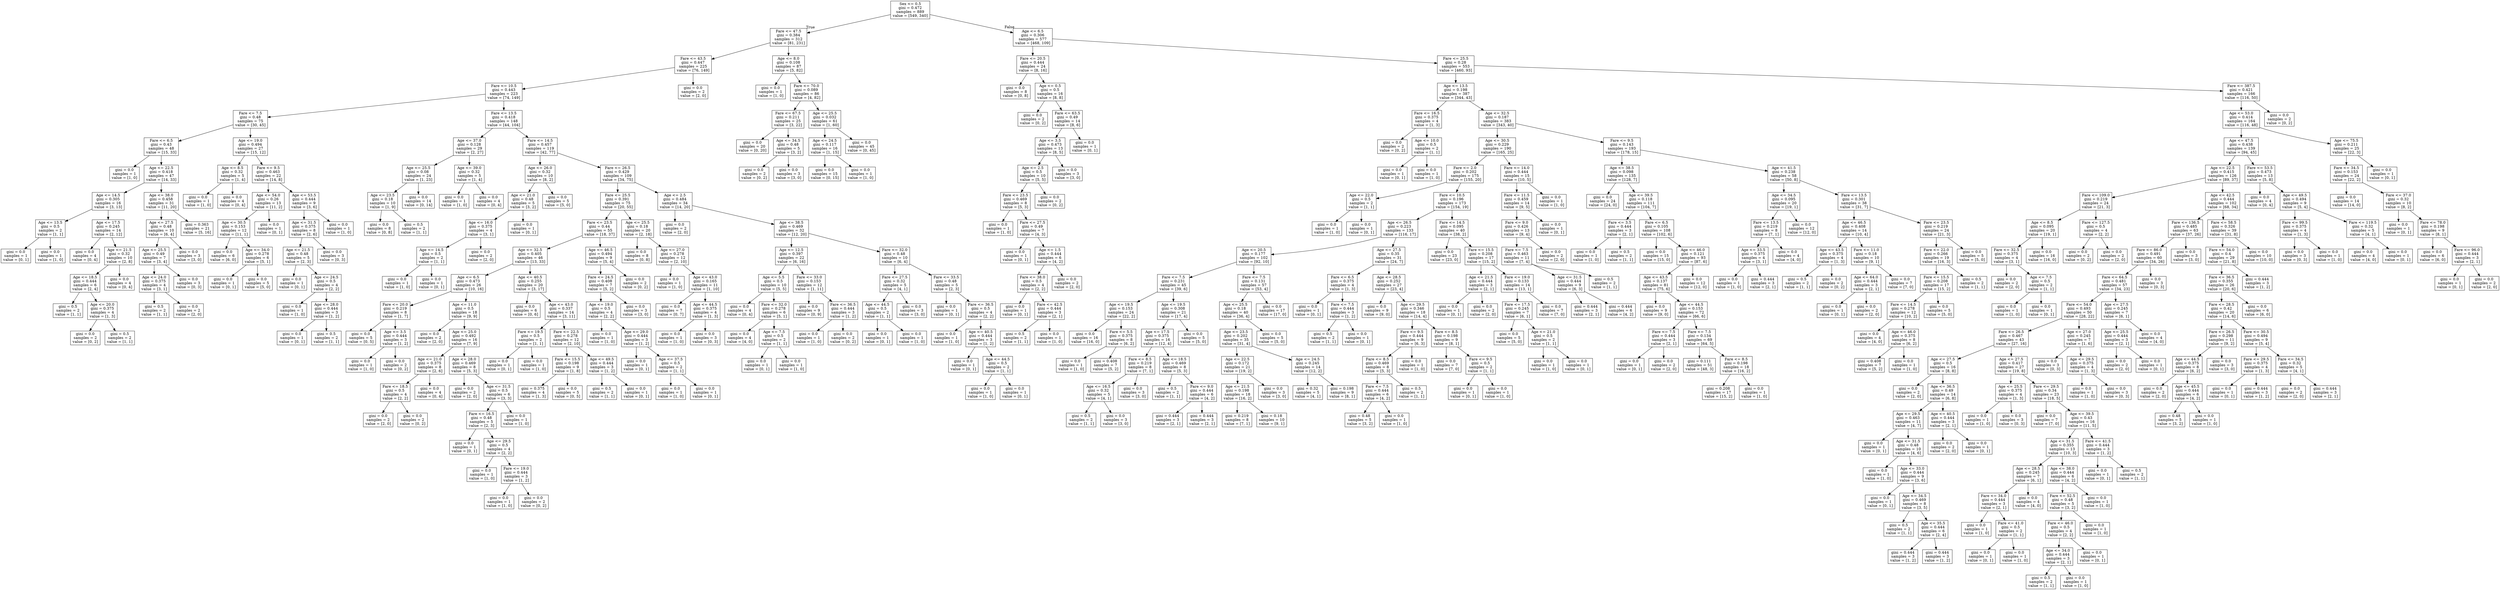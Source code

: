 digraph Tree {
node [shape=box] ;
0 [label="Sex <= 0.5\ngini = 0.472\nsamples = 889\nvalue = [549, 340]"] ;
1 [label="Fare <= 47.5\ngini = 0.384\nsamples = 312\nvalue = [81, 231]"] ;
0 -> 1 [labeldistance=2.5, labelangle=45, headlabel="True"] ;
2 [label="Fare <= 43.5\ngini = 0.447\nsamples = 225\nvalue = [76, 149]"] ;
1 -> 2 ;
3 [label="Fare <= 10.5\ngini = 0.443\nsamples = 223\nvalue = [74, 149]"] ;
2 -> 3 ;
4 [label="Fare <= 7.5\ngini = 0.48\nsamples = 75\nvalue = [30, 45]"] ;
3 -> 4 ;
5 [label="Fare <= 6.5\ngini = 0.43\nsamples = 48\nvalue = [15, 33]"] ;
4 -> 5 ;
6 [label="gini = 0.0\nsamples = 1\nvalue = [1, 0]"] ;
5 -> 6 ;
7 [label="Age <= 22.5\ngini = 0.418\nsamples = 47\nvalue = [14, 33]"] ;
5 -> 7 ;
8 [label="Age <= 14.5\ngini = 0.305\nsamples = 16\nvalue = [3, 13]"] ;
7 -> 8 ;
9 [label="Age <= 13.5\ngini = 0.5\nsamples = 2\nvalue = [1, 1]"] ;
8 -> 9 ;
10 [label="gini = 0.0\nsamples = 1\nvalue = [0, 1]"] ;
9 -> 10 ;
11 [label="gini = 0.0\nsamples = 1\nvalue = [1, 0]"] ;
9 -> 11 ;
12 [label="Age <= 17.5\ngini = 0.245\nsamples = 14\nvalue = [2, 12]"] ;
8 -> 12 ;
13 [label="gini = 0.0\nsamples = 4\nvalue = [0, 4]"] ;
12 -> 13 ;
14 [label="Age <= 21.5\ngini = 0.32\nsamples = 10\nvalue = [2, 8]"] ;
12 -> 14 ;
15 [label="Age <= 18.5\ngini = 0.444\nsamples = 6\nvalue = [2, 4]"] ;
14 -> 15 ;
16 [label="gini = 0.5\nsamples = 2\nvalue = [1, 1]"] ;
15 -> 16 ;
17 [label="Age <= 20.0\ngini = 0.375\nsamples = 4\nvalue = [1, 3]"] ;
15 -> 17 ;
18 [label="gini = 0.0\nsamples = 2\nvalue = [0, 2]"] ;
17 -> 18 ;
19 [label="gini = 0.5\nsamples = 2\nvalue = [1, 1]"] ;
17 -> 19 ;
20 [label="gini = 0.0\nsamples = 4\nvalue = [0, 4]"] ;
14 -> 20 ;
21 [label="Age <= 38.0\ngini = 0.458\nsamples = 31\nvalue = [11, 20]"] ;
7 -> 21 ;
22 [label="Age <= 27.5\ngini = 0.48\nsamples = 10\nvalue = [6, 4]"] ;
21 -> 22 ;
23 [label="Age <= 25.5\ngini = 0.49\nsamples = 7\nvalue = [3, 4]"] ;
22 -> 23 ;
24 [label="Age <= 24.0\ngini = 0.375\nsamples = 4\nvalue = [3, 1]"] ;
23 -> 24 ;
25 [label="gini = 0.5\nsamples = 2\nvalue = [1, 1]"] ;
24 -> 25 ;
26 [label="gini = 0.0\nsamples = 2\nvalue = [2, 0]"] ;
24 -> 26 ;
27 [label="gini = 0.0\nsamples = 3\nvalue = [0, 3]"] ;
23 -> 27 ;
28 [label="gini = 0.0\nsamples = 3\nvalue = [3, 0]"] ;
22 -> 28 ;
29 [label="gini = 0.363\nsamples = 21\nvalue = [5, 16]"] ;
21 -> 29 ;
30 [label="Age <= 19.0\ngini = 0.494\nsamples = 27\nvalue = [15, 12]"] ;
4 -> 30 ;
31 [label="Age <= 8.5\ngini = 0.32\nsamples = 5\nvalue = [1, 4]"] ;
30 -> 31 ;
32 [label="gini = 0.0\nsamples = 1\nvalue = [1, 0]"] ;
31 -> 32 ;
33 [label="gini = 0.0\nsamples = 4\nvalue = [0, 4]"] ;
31 -> 33 ;
34 [label="Fare <= 9.5\ngini = 0.463\nsamples = 22\nvalue = [14, 8]"] ;
30 -> 34 ;
35 [label="Age <= 54.0\ngini = 0.26\nsamples = 13\nvalue = [11, 2]"] ;
34 -> 35 ;
36 [label="Age <= 30.5\ngini = 0.153\nsamples = 12\nvalue = [11, 1]"] ;
35 -> 36 ;
37 [label="gini = 0.0\nsamples = 6\nvalue = [6, 0]"] ;
36 -> 37 ;
38 [label="Age <= 34.0\ngini = 0.278\nsamples = 6\nvalue = [5, 1]"] ;
36 -> 38 ;
39 [label="gini = 0.0\nsamples = 1\nvalue = [0, 1]"] ;
38 -> 39 ;
40 [label="gini = 0.0\nsamples = 5\nvalue = [5, 0]"] ;
38 -> 40 ;
41 [label="gini = 0.0\nsamples = 1\nvalue = [0, 1]"] ;
35 -> 41 ;
42 [label="Age <= 53.5\ngini = 0.444\nsamples = 9\nvalue = [3, 6]"] ;
34 -> 42 ;
43 [label="Age <= 31.5\ngini = 0.375\nsamples = 8\nvalue = [2, 6]"] ;
42 -> 43 ;
44 [label="Age <= 21.5\ngini = 0.48\nsamples = 5\nvalue = [2, 3]"] ;
43 -> 44 ;
45 [label="gini = 0.0\nsamples = 1\nvalue = [0, 1]"] ;
44 -> 45 ;
46 [label="Age <= 24.5\ngini = 0.5\nsamples = 4\nvalue = [2, 2]"] ;
44 -> 46 ;
47 [label="gini = 0.0\nsamples = 1\nvalue = [1, 0]"] ;
46 -> 47 ;
48 [label="Age <= 28.0\ngini = 0.444\nsamples = 3\nvalue = [1, 2]"] ;
46 -> 48 ;
49 [label="gini = 0.0\nsamples = 1\nvalue = [0, 1]"] ;
48 -> 49 ;
50 [label="gini = 0.5\nsamples = 2\nvalue = [1, 1]"] ;
48 -> 50 ;
51 [label="gini = 0.0\nsamples = 3\nvalue = [0, 3]"] ;
43 -> 51 ;
52 [label="gini = 0.0\nsamples = 1\nvalue = [1, 0]"] ;
42 -> 52 ;
53 [label="Fare <= 13.5\ngini = 0.418\nsamples = 148\nvalue = [44, 104]"] ;
3 -> 53 ;
54 [label="Age <= 37.0\ngini = 0.128\nsamples = 29\nvalue = [2, 27]"] ;
53 -> 54 ;
55 [label="Age <= 25.5\ngini = 0.08\nsamples = 24\nvalue = [1, 23]"] ;
54 -> 55 ;
56 [label="Age <= 23.5\ngini = 0.18\nsamples = 10\nvalue = [1, 9]"] ;
55 -> 56 ;
57 [label="gini = 0.0\nsamples = 8\nvalue = [0, 8]"] ;
56 -> 57 ;
58 [label="gini = 0.5\nsamples = 2\nvalue = [1, 1]"] ;
56 -> 58 ;
59 [label="gini = 0.0\nsamples = 14\nvalue = [0, 14]"] ;
55 -> 59 ;
60 [label="Age <= 39.0\ngini = 0.32\nsamples = 5\nvalue = [1, 4]"] ;
54 -> 60 ;
61 [label="gini = 0.0\nsamples = 1\nvalue = [1, 0]"] ;
60 -> 61 ;
62 [label="gini = 0.0\nsamples = 4\nvalue = [0, 4]"] ;
60 -> 62 ;
63 [label="Fare <= 14.5\ngini = 0.457\nsamples = 119\nvalue = [42, 77]"] ;
53 -> 63 ;
64 [label="Age <= 26.0\ngini = 0.32\nsamples = 10\nvalue = [8, 2]"] ;
63 -> 64 ;
65 [label="Age <= 21.0\ngini = 0.48\nsamples = 5\nvalue = [3, 2]"] ;
64 -> 65 ;
66 [label="Age <= 16.0\ngini = 0.375\nsamples = 4\nvalue = [3, 1]"] ;
65 -> 66 ;
67 [label="Age <= 14.5\ngini = 0.5\nsamples = 2\nvalue = [1, 1]"] ;
66 -> 67 ;
68 [label="gini = 0.0\nsamples = 1\nvalue = [1, 0]"] ;
67 -> 68 ;
69 [label="gini = 0.0\nsamples = 1\nvalue = [0, 1]"] ;
67 -> 69 ;
70 [label="gini = 0.0\nsamples = 2\nvalue = [2, 0]"] ;
66 -> 70 ;
71 [label="gini = 0.0\nsamples = 1\nvalue = [0, 1]"] ;
65 -> 71 ;
72 [label="gini = 0.0\nsamples = 5\nvalue = [5, 0]"] ;
64 -> 72 ;
73 [label="Fare <= 26.5\ngini = 0.429\nsamples = 109\nvalue = [34, 75]"] ;
63 -> 73 ;
74 [label="Fare <= 25.5\ngini = 0.391\nsamples = 75\nvalue = [20, 55]"] ;
73 -> 74 ;
75 [label="Fare <= 23.5\ngini = 0.44\nsamples = 55\nvalue = [18, 37]"] ;
74 -> 75 ;
76 [label="Age <= 32.5\ngini = 0.405\nsamples = 46\nvalue = [13, 33]"] ;
75 -> 76 ;
77 [label="Age <= 6.5\ngini = 0.473\nsamples = 26\nvalue = [10, 16]"] ;
76 -> 77 ;
78 [label="Fare <= 20.0\ngini = 0.219\nsamples = 8\nvalue = [1, 7]"] ;
77 -> 78 ;
79 [label="gini = 0.0\nsamples = 5\nvalue = [0, 5]"] ;
78 -> 79 ;
80 [label="Age <= 3.5\ngini = 0.444\nsamples = 3\nvalue = [1, 2]"] ;
78 -> 80 ;
81 [label="gini = 0.0\nsamples = 1\nvalue = [1, 0]"] ;
80 -> 81 ;
82 [label="gini = 0.0\nsamples = 2\nvalue = [0, 2]"] ;
80 -> 82 ;
83 [label="Age <= 11.0\ngini = 0.5\nsamples = 18\nvalue = [9, 9]"] ;
77 -> 83 ;
84 [label="gini = 0.0\nsamples = 2\nvalue = [2, 0]"] ;
83 -> 84 ;
85 [label="Age <= 25.0\ngini = 0.492\nsamples = 16\nvalue = [7, 9]"] ;
83 -> 85 ;
86 [label="Age <= 21.0\ngini = 0.375\nsamples = 8\nvalue = [2, 6]"] ;
85 -> 86 ;
87 [label="Fare <= 18.5\ngini = 0.5\nsamples = 4\nvalue = [2, 2]"] ;
86 -> 87 ;
88 [label="gini = 0.0\nsamples = 2\nvalue = [2, 0]"] ;
87 -> 88 ;
89 [label="gini = 0.0\nsamples = 2\nvalue = [0, 2]"] ;
87 -> 89 ;
90 [label="gini = 0.0\nsamples = 4\nvalue = [0, 4]"] ;
86 -> 90 ;
91 [label="Age <= 28.0\ngini = 0.469\nsamples = 8\nvalue = [5, 3]"] ;
85 -> 91 ;
92 [label="gini = 0.0\nsamples = 2\nvalue = [2, 0]"] ;
91 -> 92 ;
93 [label="Age <= 31.5\ngini = 0.5\nsamples = 6\nvalue = [3, 3]"] ;
91 -> 93 ;
94 [label="Fare <= 16.5\ngini = 0.48\nsamples = 5\nvalue = [2, 3]"] ;
93 -> 94 ;
95 [label="gini = 0.0\nsamples = 1\nvalue = [0, 1]"] ;
94 -> 95 ;
96 [label="Age <= 29.5\ngini = 0.5\nsamples = 4\nvalue = [2, 2]"] ;
94 -> 96 ;
97 [label="gini = 0.0\nsamples = 1\nvalue = [1, 0]"] ;
96 -> 97 ;
98 [label="Fare <= 19.0\ngini = 0.444\nsamples = 3\nvalue = [1, 2]"] ;
96 -> 98 ;
99 [label="gini = 0.0\nsamples = 1\nvalue = [1, 0]"] ;
98 -> 99 ;
100 [label="gini = 0.0\nsamples = 2\nvalue = [0, 2]"] ;
98 -> 100 ;
101 [label="gini = 0.0\nsamples = 1\nvalue = [1, 0]"] ;
93 -> 101 ;
102 [label="Age <= 40.5\ngini = 0.255\nsamples = 20\nvalue = [3, 17]"] ;
76 -> 102 ;
103 [label="gini = 0.0\nsamples = 6\nvalue = [0, 6]"] ;
102 -> 103 ;
104 [label="Age <= 43.0\ngini = 0.337\nsamples = 14\nvalue = [3, 11]"] ;
102 -> 104 ;
105 [label="Fare <= 19.5\ngini = 0.5\nsamples = 2\nvalue = [1, 1]"] ;
104 -> 105 ;
106 [label="gini = 0.0\nsamples = 1\nvalue = [0, 1]"] ;
105 -> 106 ;
107 [label="gini = 0.0\nsamples = 1\nvalue = [1, 0]"] ;
105 -> 107 ;
108 [label="Fare <= 22.5\ngini = 0.278\nsamples = 12\nvalue = [2, 10]"] ;
104 -> 108 ;
109 [label="Fare <= 15.5\ngini = 0.198\nsamples = 9\nvalue = [1, 8]"] ;
108 -> 109 ;
110 [label="gini = 0.375\nsamples = 4\nvalue = [1, 3]"] ;
109 -> 110 ;
111 [label="gini = 0.0\nsamples = 5\nvalue = [0, 5]"] ;
109 -> 111 ;
112 [label="Age <= 49.5\ngini = 0.444\nsamples = 3\nvalue = [1, 2]"] ;
108 -> 112 ;
113 [label="gini = 0.5\nsamples = 2\nvalue = [1, 1]"] ;
112 -> 113 ;
114 [label="gini = 0.0\nsamples = 1\nvalue = [0, 1]"] ;
112 -> 114 ;
115 [label="Age <= 46.5\ngini = 0.494\nsamples = 9\nvalue = [5, 4]"] ;
75 -> 115 ;
116 [label="Fare <= 24.5\ngini = 0.408\nsamples = 7\nvalue = [5, 2]"] ;
115 -> 116 ;
117 [label="Age <= 19.0\ngini = 0.5\nsamples = 4\nvalue = [2, 2]"] ;
116 -> 117 ;
118 [label="gini = 0.0\nsamples = 1\nvalue = [1, 0]"] ;
117 -> 118 ;
119 [label="Age <= 29.0\ngini = 0.444\nsamples = 3\nvalue = [1, 2]"] ;
117 -> 119 ;
120 [label="gini = 0.0\nsamples = 1\nvalue = [0, 1]"] ;
119 -> 120 ;
121 [label="Age <= 37.5\ngini = 0.5\nsamples = 2\nvalue = [1, 1]"] ;
119 -> 121 ;
122 [label="gini = 0.0\nsamples = 1\nvalue = [1, 0]"] ;
121 -> 122 ;
123 [label="gini = 0.0\nsamples = 1\nvalue = [0, 1]"] ;
121 -> 123 ;
124 [label="gini = 0.0\nsamples = 3\nvalue = [3, 0]"] ;
116 -> 124 ;
125 [label="gini = 0.0\nsamples = 2\nvalue = [0, 2]"] ;
115 -> 125 ;
126 [label="Age <= 25.5\ngini = 0.18\nsamples = 20\nvalue = [2, 18]"] ;
74 -> 126 ;
127 [label="gini = 0.0\nsamples = 8\nvalue = [0, 8]"] ;
126 -> 127 ;
128 [label="Age <= 27.0\ngini = 0.278\nsamples = 12\nvalue = [2, 10]"] ;
126 -> 128 ;
129 [label="gini = 0.0\nsamples = 1\nvalue = [1, 0]"] ;
128 -> 129 ;
130 [label="Age <= 43.0\ngini = 0.165\nsamples = 11\nvalue = [1, 10]"] ;
128 -> 130 ;
131 [label="gini = 0.0\nsamples = 7\nvalue = [0, 7]"] ;
130 -> 131 ;
132 [label="Age <= 44.5\ngini = 0.375\nsamples = 4\nvalue = [1, 3]"] ;
130 -> 132 ;
133 [label="gini = 0.0\nsamples = 1\nvalue = [1, 0]"] ;
132 -> 133 ;
134 [label="gini = 0.0\nsamples = 3\nvalue = [0, 3]"] ;
132 -> 134 ;
135 [label="Age <= 2.5\ngini = 0.484\nsamples = 34\nvalue = [14, 20]"] ;
73 -> 135 ;
136 [label="gini = 0.0\nsamples = 2\nvalue = [2, 0]"] ;
135 -> 136 ;
137 [label="Age <= 38.5\ngini = 0.469\nsamples = 32\nvalue = [12, 20]"] ;
135 -> 137 ;
138 [label="Age <= 12.5\ngini = 0.397\nsamples = 22\nvalue = [6, 16]"] ;
137 -> 138 ;
139 [label="Age <= 5.5\ngini = 0.5\nsamples = 10\nvalue = [5, 5]"] ;
138 -> 139 ;
140 [label="gini = 0.0\nsamples = 4\nvalue = [0, 4]"] ;
139 -> 140 ;
141 [label="Fare <= 32.0\ngini = 0.278\nsamples = 6\nvalue = [5, 1]"] ;
139 -> 141 ;
142 [label="gini = 0.0\nsamples = 4\nvalue = [4, 0]"] ;
141 -> 142 ;
143 [label="Age <= 7.5\ngini = 0.5\nsamples = 2\nvalue = [1, 1]"] ;
141 -> 143 ;
144 [label="gini = 0.0\nsamples = 1\nvalue = [0, 1]"] ;
143 -> 144 ;
145 [label="gini = 0.0\nsamples = 1\nvalue = [1, 0]"] ;
143 -> 145 ;
146 [label="Fare <= 33.0\ngini = 0.153\nsamples = 12\nvalue = [1, 11]"] ;
138 -> 146 ;
147 [label="gini = 0.0\nsamples = 9\nvalue = [0, 9]"] ;
146 -> 147 ;
148 [label="Fare <= 36.5\ngini = 0.444\nsamples = 3\nvalue = [1, 2]"] ;
146 -> 148 ;
149 [label="gini = 0.0\nsamples = 1\nvalue = [1, 0]"] ;
148 -> 149 ;
150 [label="gini = 0.0\nsamples = 2\nvalue = [0, 2]"] ;
148 -> 150 ;
151 [label="Fare <= 32.0\ngini = 0.48\nsamples = 10\nvalue = [6, 4]"] ;
137 -> 151 ;
152 [label="Fare <= 27.5\ngini = 0.32\nsamples = 5\nvalue = [4, 1]"] ;
151 -> 152 ;
153 [label="Age <= 44.5\ngini = 0.5\nsamples = 2\nvalue = [1, 1]"] ;
152 -> 153 ;
154 [label="gini = 0.0\nsamples = 1\nvalue = [0, 1]"] ;
153 -> 154 ;
155 [label="gini = 0.0\nsamples = 1\nvalue = [1, 0]"] ;
153 -> 155 ;
156 [label="gini = 0.0\nsamples = 3\nvalue = [3, 0]"] ;
152 -> 156 ;
157 [label="Fare <= 33.5\ngini = 0.48\nsamples = 5\nvalue = [2, 3]"] ;
151 -> 157 ;
158 [label="gini = 0.0\nsamples = 1\nvalue = [0, 1]"] ;
157 -> 158 ;
159 [label="Fare <= 36.5\ngini = 0.5\nsamples = 4\nvalue = [2, 2]"] ;
157 -> 159 ;
160 [label="gini = 0.0\nsamples = 1\nvalue = [1, 0]"] ;
159 -> 160 ;
161 [label="Age <= 40.5\ngini = 0.444\nsamples = 3\nvalue = [1, 2]"] ;
159 -> 161 ;
162 [label="gini = 0.0\nsamples = 1\nvalue = [0, 1]"] ;
161 -> 162 ;
163 [label="Age <= 44.5\ngini = 0.5\nsamples = 2\nvalue = [1, 1]"] ;
161 -> 163 ;
164 [label="gini = 0.0\nsamples = 1\nvalue = [1, 0]"] ;
163 -> 164 ;
165 [label="gini = 0.0\nsamples = 1\nvalue = [0, 1]"] ;
163 -> 165 ;
166 [label="gini = 0.0\nsamples = 2\nvalue = [2, 0]"] ;
2 -> 166 ;
167 [label="Age <= 8.0\ngini = 0.108\nsamples = 87\nvalue = [5, 82]"] ;
1 -> 167 ;
168 [label="gini = 0.0\nsamples = 1\nvalue = [1, 0]"] ;
167 -> 168 ;
169 [label="Fare <= 70.0\ngini = 0.089\nsamples = 86\nvalue = [4, 82]"] ;
167 -> 169 ;
170 [label="Fare <= 67.5\ngini = 0.211\nsamples = 25\nvalue = [3, 22]"] ;
169 -> 170 ;
171 [label="gini = 0.0\nsamples = 20\nvalue = [0, 20]"] ;
170 -> 171 ;
172 [label="Age <= 34.5\ngini = 0.48\nsamples = 5\nvalue = [3, 2]"] ;
170 -> 172 ;
173 [label="gini = 0.0\nsamples = 2\nvalue = [0, 2]"] ;
172 -> 173 ;
174 [label="gini = 0.0\nsamples = 3\nvalue = [3, 0]"] ;
172 -> 174 ;
175 [label="Age <= 25.5\ngini = 0.032\nsamples = 61\nvalue = [1, 60]"] ;
169 -> 175 ;
176 [label="Age <= 24.5\ngini = 0.117\nsamples = 16\nvalue = [1, 15]"] ;
175 -> 176 ;
177 [label="gini = 0.0\nsamples = 15\nvalue = [0, 15]"] ;
176 -> 177 ;
178 [label="gini = 0.0\nsamples = 1\nvalue = [1, 0]"] ;
176 -> 178 ;
179 [label="gini = 0.0\nsamples = 45\nvalue = [0, 45]"] ;
175 -> 179 ;
180 [label="Age <= 6.5\ngini = 0.306\nsamples = 577\nvalue = [468, 109]"] ;
0 -> 180 [labeldistance=2.5, labelangle=-45, headlabel="False"] ;
181 [label="Fare <= 20.5\ngini = 0.444\nsamples = 24\nvalue = [8, 16]"] ;
180 -> 181 ;
182 [label="gini = 0.0\nsamples = 8\nvalue = [0, 8]"] ;
181 -> 182 ;
183 [label="Age <= 0.5\ngini = 0.5\nsamples = 16\nvalue = [8, 8]"] ;
181 -> 183 ;
184 [label="gini = 0.0\nsamples = 2\nvalue = [0, 2]"] ;
183 -> 184 ;
185 [label="Fare <= 63.5\ngini = 0.49\nsamples = 14\nvalue = [8, 6]"] ;
183 -> 185 ;
186 [label="Age <= 3.5\ngini = 0.473\nsamples = 13\nvalue = [8, 5]"] ;
185 -> 186 ;
187 [label="Age <= 2.5\ngini = 0.5\nsamples = 10\nvalue = [5, 5]"] ;
186 -> 187 ;
188 [label="Fare <= 23.5\ngini = 0.469\nsamples = 8\nvalue = [5, 3]"] ;
187 -> 188 ;
189 [label="gini = 0.0\nsamples = 1\nvalue = [1, 0]"] ;
188 -> 189 ;
190 [label="Fare <= 27.5\ngini = 0.49\nsamples = 7\nvalue = [4, 3]"] ;
188 -> 190 ;
191 [label="gini = 0.0\nsamples = 1\nvalue = [0, 1]"] ;
190 -> 191 ;
192 [label="Age <= 1.5\ngini = 0.444\nsamples = 6\nvalue = [4, 2]"] ;
190 -> 192 ;
193 [label="Fare <= 38.0\ngini = 0.5\nsamples = 4\nvalue = [2, 2]"] ;
192 -> 193 ;
194 [label="gini = 0.0\nsamples = 1\nvalue = [0, 1]"] ;
193 -> 194 ;
195 [label="Fare <= 42.5\ngini = 0.444\nsamples = 3\nvalue = [2, 1]"] ;
193 -> 195 ;
196 [label="gini = 0.5\nsamples = 2\nvalue = [1, 1]"] ;
195 -> 196 ;
197 [label="gini = 0.0\nsamples = 1\nvalue = [1, 0]"] ;
195 -> 197 ;
198 [label="gini = 0.0\nsamples = 2\nvalue = [2, 0]"] ;
192 -> 198 ;
199 [label="gini = 0.0\nsamples = 2\nvalue = [0, 2]"] ;
187 -> 199 ;
200 [label="gini = 0.0\nsamples = 3\nvalue = [3, 0]"] ;
186 -> 200 ;
201 [label="gini = 0.0\nsamples = 1\nvalue = [0, 1]"] ;
185 -> 201 ;
202 [label="Fare <= 25.5\ngini = 0.28\nsamples = 553\nvalue = [460, 93]"] ;
180 -> 202 ;
203 [label="Age <= 13.5\ngini = 0.198\nsamples = 387\nvalue = [344, 43]"] ;
202 -> 203 ;
204 [label="Fare <= 16.5\ngini = 0.375\nsamples = 4\nvalue = [1, 3]"] ;
203 -> 204 ;
205 [label="gini = 0.0\nsamples = 2\nvalue = [0, 2]"] ;
204 -> 205 ;
206 [label="Age <= 10.0\ngini = 0.5\nsamples = 2\nvalue = [1, 1]"] ;
204 -> 206 ;
207 [label="gini = 0.0\nsamples = 1\nvalue = [0, 1]"] ;
206 -> 207 ;
208 [label="gini = 0.0\nsamples = 1\nvalue = [1, 0]"] ;
206 -> 208 ;
209 [label="Age <= 32.5\ngini = 0.187\nsamples = 383\nvalue = [343, 40]"] ;
203 -> 209 ;
210 [label="Age <= 30.5\ngini = 0.229\nsamples = 190\nvalue = [165, 25]"] ;
209 -> 210 ;
211 [label="Fare <= 2.0\ngini = 0.202\nsamples = 175\nvalue = [155, 20]"] ;
210 -> 211 ;
212 [label="Age <= 22.0\ngini = 0.5\nsamples = 2\nvalue = [1, 1]"] ;
211 -> 212 ;
213 [label="gini = 0.0\nsamples = 1\nvalue = [1, 0]"] ;
212 -> 213 ;
214 [label="gini = 0.0\nsamples = 1\nvalue = [0, 1]"] ;
212 -> 214 ;
215 [label="Fare <= 10.5\ngini = 0.196\nsamples = 173\nvalue = [154, 19]"] ;
211 -> 215 ;
216 [label="Age <= 26.5\ngini = 0.223\nsamples = 133\nvalue = [116, 17]"] ;
215 -> 216 ;
217 [label="Age <= 20.5\ngini = 0.177\nsamples = 102\nvalue = [92, 10]"] ;
216 -> 217 ;
218 [label="Fare <= 7.5\ngini = 0.231\nsamples = 45\nvalue = [39, 6]"] ;
217 -> 218 ;
219 [label="Age <= 19.5\ngini = 0.153\nsamples = 24\nvalue = [22, 2]"] ;
218 -> 219 ;
220 [label="gini = 0.0\nsamples = 16\nvalue = [16, 0]"] ;
219 -> 220 ;
221 [label="Fare <= 5.5\ngini = 0.375\nsamples = 8\nvalue = [6, 2]"] ;
219 -> 221 ;
222 [label="gini = 0.0\nsamples = 1\nvalue = [1, 0]"] ;
221 -> 222 ;
223 [label="gini = 0.408\nsamples = 7\nvalue = [5, 2]"] ;
221 -> 223 ;
224 [label="Age <= 19.5\ngini = 0.308\nsamples = 21\nvalue = [17, 4]"] ;
218 -> 224 ;
225 [label="Age <= 17.5\ngini = 0.375\nsamples = 16\nvalue = [12, 4]"] ;
224 -> 225 ;
226 [label="Fare <= 8.5\ngini = 0.219\nsamples = 8\nvalue = [7, 1]"] ;
225 -> 226 ;
227 [label="Age <= 16.5\ngini = 0.32\nsamples = 5\nvalue = [4, 1]"] ;
226 -> 227 ;
228 [label="gini = 0.5\nsamples = 2\nvalue = [1, 1]"] ;
227 -> 228 ;
229 [label="gini = 0.0\nsamples = 3\nvalue = [3, 0]"] ;
227 -> 229 ;
230 [label="gini = 0.0\nsamples = 3\nvalue = [3, 0]"] ;
226 -> 230 ;
231 [label="Age <= 18.5\ngini = 0.469\nsamples = 8\nvalue = [5, 3]"] ;
225 -> 231 ;
232 [label="gini = 0.5\nsamples = 2\nvalue = [1, 1]"] ;
231 -> 232 ;
233 [label="Fare <= 9.0\ngini = 0.444\nsamples = 6\nvalue = [4, 2]"] ;
231 -> 233 ;
234 [label="gini = 0.444\nsamples = 3\nvalue = [2, 1]"] ;
233 -> 234 ;
235 [label="gini = 0.444\nsamples = 3\nvalue = [2, 1]"] ;
233 -> 235 ;
236 [label="gini = 0.0\nsamples = 5\nvalue = [5, 0]"] ;
224 -> 236 ;
237 [label="Fare <= 7.5\ngini = 0.131\nsamples = 57\nvalue = [53, 4]"] ;
217 -> 237 ;
238 [label="Age <= 25.5\ngini = 0.18\nsamples = 40\nvalue = [36, 4]"] ;
237 -> 238 ;
239 [label="Age <= 23.5\ngini = 0.202\nsamples = 35\nvalue = [31, 4]"] ;
238 -> 239 ;
240 [label="Age <= 22.5\ngini = 0.172\nsamples = 21\nvalue = [19, 2]"] ;
239 -> 240 ;
241 [label="Age <= 21.5\ngini = 0.198\nsamples = 18\nvalue = [16, 2]"] ;
240 -> 241 ;
242 [label="gini = 0.219\nsamples = 8\nvalue = [7, 1]"] ;
241 -> 242 ;
243 [label="gini = 0.18\nsamples = 10\nvalue = [9, 1]"] ;
241 -> 243 ;
244 [label="gini = 0.0\nsamples = 3\nvalue = [3, 0]"] ;
240 -> 244 ;
245 [label="Age <= 24.5\ngini = 0.245\nsamples = 14\nvalue = [12, 2]"] ;
239 -> 245 ;
246 [label="gini = 0.32\nsamples = 5\nvalue = [4, 1]"] ;
245 -> 246 ;
247 [label="gini = 0.198\nsamples = 9\nvalue = [8, 1]"] ;
245 -> 247 ;
248 [label="gini = 0.0\nsamples = 5\nvalue = [5, 0]"] ;
238 -> 248 ;
249 [label="gini = 0.0\nsamples = 17\nvalue = [17, 0]"] ;
237 -> 249 ;
250 [label="Age <= 27.5\ngini = 0.35\nsamples = 31\nvalue = [24, 7]"] ;
216 -> 250 ;
251 [label="Fare <= 6.5\ngini = 0.375\nsamples = 4\nvalue = [1, 3]"] ;
250 -> 251 ;
252 [label="gini = 0.0\nsamples = 1\nvalue = [0, 1]"] ;
251 -> 252 ;
253 [label="Fare <= 7.5\ngini = 0.444\nsamples = 3\nvalue = [1, 2]"] ;
251 -> 253 ;
254 [label="gini = 0.5\nsamples = 2\nvalue = [1, 1]"] ;
253 -> 254 ;
255 [label="gini = 0.0\nsamples = 1\nvalue = [0, 1]"] ;
253 -> 255 ;
256 [label="Age <= 28.5\ngini = 0.252\nsamples = 27\nvalue = [23, 4]"] ;
250 -> 256 ;
257 [label="gini = 0.0\nsamples = 9\nvalue = [9, 0]"] ;
256 -> 257 ;
258 [label="Age <= 29.5\ngini = 0.346\nsamples = 18\nvalue = [14, 4]"] ;
256 -> 258 ;
259 [label="Fare <= 9.5\ngini = 0.444\nsamples = 9\nvalue = [6, 3]"] ;
258 -> 259 ;
260 [label="Fare <= 8.5\ngini = 0.469\nsamples = 8\nvalue = [5, 3]"] ;
259 -> 260 ;
261 [label="Fare <= 7.5\ngini = 0.444\nsamples = 6\nvalue = [4, 2]"] ;
260 -> 261 ;
262 [label="gini = 0.48\nsamples = 5\nvalue = [3, 2]"] ;
261 -> 262 ;
263 [label="gini = 0.0\nsamples = 1\nvalue = [1, 0]"] ;
261 -> 263 ;
264 [label="gini = 0.5\nsamples = 2\nvalue = [1, 1]"] ;
260 -> 264 ;
265 [label="gini = 0.0\nsamples = 1\nvalue = [1, 0]"] ;
259 -> 265 ;
266 [label="Fare <= 8.5\ngini = 0.198\nsamples = 9\nvalue = [8, 1]"] ;
258 -> 266 ;
267 [label="gini = 0.0\nsamples = 7\nvalue = [7, 0]"] ;
266 -> 267 ;
268 [label="Fare <= 9.5\ngini = 0.5\nsamples = 2\nvalue = [1, 1]"] ;
266 -> 268 ;
269 [label="gini = 0.0\nsamples = 1\nvalue = [0, 1]"] ;
268 -> 269 ;
270 [label="gini = 0.0\nsamples = 1\nvalue = [1, 0]"] ;
268 -> 270 ;
271 [label="Fare <= 14.5\ngini = 0.095\nsamples = 40\nvalue = [38, 2]"] ;
215 -> 271 ;
272 [label="gini = 0.0\nsamples = 23\nvalue = [23, 0]"] ;
271 -> 272 ;
273 [label="Fare <= 15.5\ngini = 0.208\nsamples = 17\nvalue = [15, 2]"] ;
271 -> 273 ;
274 [label="Age <= 21.5\ngini = 0.444\nsamples = 3\nvalue = [2, 1]"] ;
273 -> 274 ;
275 [label="gini = 0.0\nsamples = 1\nvalue = [0, 1]"] ;
274 -> 275 ;
276 [label="gini = 0.0\nsamples = 2\nvalue = [2, 0]"] ;
274 -> 276 ;
277 [label="Fare <= 19.0\ngini = 0.133\nsamples = 14\nvalue = [13, 1]"] ;
273 -> 277 ;
278 [label="Fare <= 17.5\ngini = 0.245\nsamples = 7\nvalue = [6, 1]"] ;
277 -> 278 ;
279 [label="gini = 0.0\nsamples = 5\nvalue = [5, 0]"] ;
278 -> 279 ;
280 [label="Age <= 21.0\ngini = 0.5\nsamples = 2\nvalue = [1, 1]"] ;
278 -> 280 ;
281 [label="gini = 0.0\nsamples = 1\nvalue = [1, 0]"] ;
280 -> 281 ;
282 [label="gini = 0.0\nsamples = 1\nvalue = [0, 1]"] ;
280 -> 282 ;
283 [label="gini = 0.0\nsamples = 7\nvalue = [7, 0]"] ;
277 -> 283 ;
284 [label="Fare <= 14.0\ngini = 0.444\nsamples = 15\nvalue = [10, 5]"] ;
210 -> 284 ;
285 [label="Fare <= 11.5\ngini = 0.459\nsamples = 14\nvalue = [9, 5]"] ;
284 -> 285 ;
286 [label="Fare <= 9.0\ngini = 0.426\nsamples = 13\nvalue = [9, 4]"] ;
285 -> 286 ;
287 [label="Fare <= 7.5\ngini = 0.463\nsamples = 11\nvalue = [7, 4]"] ;
286 -> 287 ;
288 [label="Age <= 31.5\ngini = 0.444\nsamples = 9\nvalue = [6, 3]"] ;
287 -> 288 ;
289 [label="gini = 0.444\nsamples = 3\nvalue = [2, 1]"] ;
288 -> 289 ;
290 [label="gini = 0.444\nsamples = 6\nvalue = [4, 2]"] ;
288 -> 290 ;
291 [label="gini = 0.5\nsamples = 2\nvalue = [1, 1]"] ;
287 -> 291 ;
292 [label="gini = 0.0\nsamples = 2\nvalue = [2, 0]"] ;
286 -> 292 ;
293 [label="gini = 0.0\nsamples = 1\nvalue = [0, 1]"] ;
285 -> 293 ;
294 [label="gini = 0.0\nsamples = 1\nvalue = [1, 0]"] ;
284 -> 294 ;
295 [label="Fare <= 9.5\ngini = 0.143\nsamples = 193\nvalue = [178, 15]"] ;
209 -> 295 ;
296 [label="Age <= 38.5\ngini = 0.098\nsamples = 135\nvalue = [128, 7]"] ;
295 -> 296 ;
297 [label="gini = 0.0\nsamples = 24\nvalue = [24, 0]"] ;
296 -> 297 ;
298 [label="Age <= 39.5\ngini = 0.118\nsamples = 111\nvalue = [104, 7]"] ;
296 -> 298 ;
299 [label="Fare <= 3.5\ngini = 0.444\nsamples = 3\nvalue = [2, 1]"] ;
298 -> 299 ;
300 [label="gini = 0.0\nsamples = 1\nvalue = [1, 0]"] ;
299 -> 300 ;
301 [label="gini = 0.5\nsamples = 2\nvalue = [1, 1]"] ;
299 -> 301 ;
302 [label="Fare <= 6.5\ngini = 0.105\nsamples = 108\nvalue = [102, 6]"] ;
298 -> 302 ;
303 [label="gini = 0.0\nsamples = 15\nvalue = [15, 0]"] ;
302 -> 303 ;
304 [label="Age <= 46.0\ngini = 0.121\nsamples = 93\nvalue = [87, 6]"] ;
302 -> 304 ;
305 [label="Age <= 43.5\ngini = 0.137\nsamples = 81\nvalue = [75, 6]"] ;
304 -> 305 ;
306 [label="gini = 0.0\nsamples = 9\nvalue = [9, 0]"] ;
305 -> 306 ;
307 [label="Age <= 44.5\ngini = 0.153\nsamples = 72\nvalue = [66, 6]"] ;
305 -> 307 ;
308 [label="Fare <= 7.5\ngini = 0.444\nsamples = 3\nvalue = [2, 1]"] ;
307 -> 308 ;
309 [label="gini = 0.0\nsamples = 1\nvalue = [0, 1]"] ;
308 -> 309 ;
310 [label="gini = 0.0\nsamples = 2\nvalue = [2, 0]"] ;
308 -> 310 ;
311 [label="Fare <= 7.5\ngini = 0.134\nsamples = 69\nvalue = [64, 5]"] ;
307 -> 311 ;
312 [label="gini = 0.111\nsamples = 51\nvalue = [48, 3]"] ;
311 -> 312 ;
313 [label="Fare <= 8.5\ngini = 0.198\nsamples = 18\nvalue = [16, 2]"] ;
311 -> 313 ;
314 [label="gini = 0.208\nsamples = 17\nvalue = [15, 2]"] ;
313 -> 314 ;
315 [label="gini = 0.0\nsamples = 1\nvalue = [1, 0]"] ;
313 -> 315 ;
316 [label="gini = 0.0\nsamples = 12\nvalue = [12, 0]"] ;
304 -> 316 ;
317 [label="Age <= 41.5\ngini = 0.238\nsamples = 58\nvalue = [50, 8]"] ;
295 -> 317 ;
318 [label="Age <= 34.5\ngini = 0.095\nsamples = 20\nvalue = [19, 1]"] ;
317 -> 318 ;
319 [label="Fare <= 13.5\ngini = 0.219\nsamples = 8\nvalue = [7, 1]"] ;
318 -> 319 ;
320 [label="Age <= 33.5\ngini = 0.375\nsamples = 4\nvalue = [3, 1]"] ;
319 -> 320 ;
321 [label="gini = 0.0\nsamples = 1\nvalue = [1, 0]"] ;
320 -> 321 ;
322 [label="gini = 0.444\nsamples = 3\nvalue = [2, 1]"] ;
320 -> 322 ;
323 [label="gini = 0.0\nsamples = 4\nvalue = [4, 0]"] ;
319 -> 323 ;
324 [label="gini = 0.0\nsamples = 12\nvalue = [12, 0]"] ;
318 -> 324 ;
325 [label="Fare <= 13.5\ngini = 0.301\nsamples = 38\nvalue = [31, 7]"] ;
317 -> 325 ;
326 [label="Age <= 46.5\ngini = 0.408\nsamples = 14\nvalue = [10, 4]"] ;
325 -> 326 ;
327 [label="Age <= 43.5\ngini = 0.375\nsamples = 4\nvalue = [1, 3]"] ;
326 -> 327 ;
328 [label="gini = 0.5\nsamples = 2\nvalue = [1, 1]"] ;
327 -> 328 ;
329 [label="gini = 0.0\nsamples = 2\nvalue = [0, 2]"] ;
327 -> 329 ;
330 [label="Fare <= 11.0\ngini = 0.18\nsamples = 10\nvalue = [9, 1]"] ;
326 -> 330 ;
331 [label="Age <= 64.0\ngini = 0.444\nsamples = 3\nvalue = [2, 1]"] ;
330 -> 331 ;
332 [label="gini = 0.0\nsamples = 1\nvalue = [0, 1]"] ;
331 -> 332 ;
333 [label="gini = 0.0\nsamples = 2\nvalue = [2, 0]"] ;
331 -> 333 ;
334 [label="gini = 0.0\nsamples = 7\nvalue = [7, 0]"] ;
330 -> 334 ;
335 [label="Fare <= 23.5\ngini = 0.219\nsamples = 24\nvalue = [21, 3]"] ;
325 -> 335 ;
336 [label="Fare <= 22.0\ngini = 0.266\nsamples = 19\nvalue = [16, 3]"] ;
335 -> 336 ;
337 [label="Fare <= 15.5\ngini = 0.208\nsamples = 17\nvalue = [15, 2]"] ;
336 -> 337 ;
338 [label="Fare <= 14.5\ngini = 0.278\nsamples = 12\nvalue = [10, 2]"] ;
337 -> 338 ;
339 [label="gini = 0.0\nsamples = 4\nvalue = [4, 0]"] ;
338 -> 339 ;
340 [label="Age <= 46.0\ngini = 0.375\nsamples = 8\nvalue = [6, 2]"] ;
338 -> 340 ;
341 [label="gini = 0.408\nsamples = 7\nvalue = [5, 2]"] ;
340 -> 341 ;
342 [label="gini = 0.0\nsamples = 1\nvalue = [1, 0]"] ;
340 -> 342 ;
343 [label="gini = 0.0\nsamples = 5\nvalue = [5, 0]"] ;
337 -> 343 ;
344 [label="gini = 0.5\nsamples = 2\nvalue = [1, 1]"] ;
336 -> 344 ;
345 [label="gini = 0.0\nsamples = 5\nvalue = [5, 0]"] ;
335 -> 345 ;
346 [label="Fare <= 387.5\ngini = 0.421\nsamples = 166\nvalue = [116, 50]"] ;
202 -> 346 ;
347 [label="Age <= 53.0\ngini = 0.414\nsamples = 164\nvalue = [116, 48]"] ;
346 -> 347 ;
348 [label="Age <= 47.5\ngini = 0.438\nsamples = 139\nvalue = [94, 45]"] ;
347 -> 348 ;
349 [label="Age <= 22.5\ngini = 0.415\nsamples = 126\nvalue = [89, 37]"] ;
348 -> 349 ;
350 [label="Fare <= 109.0\ngini = 0.219\nsamples = 24\nvalue = [21, 3]"] ;
349 -> 350 ;
351 [label="Age <= 8.5\ngini = 0.095\nsamples = 20\nvalue = [19, 1]"] ;
350 -> 351 ;
352 [label="Fare <= 32.5\ngini = 0.375\nsamples = 4\nvalue = [3, 1]"] ;
351 -> 352 ;
353 [label="gini = 0.0\nsamples = 2\nvalue = [2, 0]"] ;
352 -> 353 ;
354 [label="Age <= 7.5\ngini = 0.5\nsamples = 2\nvalue = [1, 1]"] ;
352 -> 354 ;
355 [label="gini = 0.0\nsamples = 1\nvalue = [1, 0]"] ;
354 -> 355 ;
356 [label="gini = 0.0\nsamples = 1\nvalue = [0, 1]"] ;
354 -> 356 ;
357 [label="gini = 0.0\nsamples = 16\nvalue = [16, 0]"] ;
351 -> 357 ;
358 [label="Fare <= 127.5\ngini = 0.5\nsamples = 4\nvalue = [2, 2]"] ;
350 -> 358 ;
359 [label="gini = 0.0\nsamples = 2\nvalue = [0, 2]"] ;
358 -> 359 ;
360 [label="gini = 0.0\nsamples = 2\nvalue = [2, 0]"] ;
358 -> 360 ;
361 [label="Age <= 42.5\ngini = 0.444\nsamples = 102\nvalue = [68, 34]"] ;
349 -> 361 ;
362 [label="Fare <= 136.5\ngini = 0.485\nsamples = 63\nvalue = [37, 26]"] ;
361 -> 362 ;
363 [label="Fare <= 86.0\ngini = 0.491\nsamples = 60\nvalue = [34, 26]"] ;
362 -> 363 ;
364 [label="Fare <= 64.5\ngini = 0.481\nsamples = 57\nvalue = [34, 23]"] ;
363 -> 364 ;
365 [label="Fare <= 54.0\ngini = 0.493\nsamples = 50\nvalue = [28, 22]"] ;
364 -> 365 ;
366 [label="Fare <= 26.5\ngini = 0.467\nsamples = 43\nvalue = [27, 16]"] ;
365 -> 366 ;
367 [label="Age <= 27.5\ngini = 0.5\nsamples = 16\nvalue = [8, 8]"] ;
366 -> 367 ;
368 [label="gini = 0.0\nsamples = 2\nvalue = [2, 0]"] ;
367 -> 368 ;
369 [label="Age <= 36.5\ngini = 0.49\nsamples = 14\nvalue = [6, 8]"] ;
367 -> 369 ;
370 [label="Age <= 29.5\ngini = 0.463\nsamples = 11\nvalue = [4, 7]"] ;
369 -> 370 ;
371 [label="gini = 0.0\nsamples = 1\nvalue = [0, 1]"] ;
370 -> 371 ;
372 [label="Age <= 31.5\ngini = 0.48\nsamples = 10\nvalue = [4, 6]"] ;
370 -> 372 ;
373 [label="gini = 0.0\nsamples = 1\nvalue = [1, 0]"] ;
372 -> 373 ;
374 [label="Age <= 33.0\ngini = 0.444\nsamples = 9\nvalue = [3, 6]"] ;
372 -> 374 ;
375 [label="gini = 0.0\nsamples = 1\nvalue = [0, 1]"] ;
374 -> 375 ;
376 [label="Age <= 34.5\ngini = 0.469\nsamples = 8\nvalue = [3, 5]"] ;
374 -> 376 ;
377 [label="gini = 0.5\nsamples = 2\nvalue = [1, 1]"] ;
376 -> 377 ;
378 [label="Age <= 35.5\ngini = 0.444\nsamples = 6\nvalue = [2, 4]"] ;
376 -> 378 ;
379 [label="gini = 0.444\nsamples = 3\nvalue = [1, 2]"] ;
378 -> 379 ;
380 [label="gini = 0.444\nsamples = 3\nvalue = [1, 2]"] ;
378 -> 380 ;
381 [label="Age <= 40.5\ngini = 0.444\nsamples = 3\nvalue = [2, 1]"] ;
369 -> 381 ;
382 [label="gini = 0.0\nsamples = 2\nvalue = [2, 0]"] ;
381 -> 382 ;
383 [label="gini = 0.0\nsamples = 1\nvalue = [0, 1]"] ;
381 -> 383 ;
384 [label="Age <= 27.5\ngini = 0.417\nsamples = 27\nvalue = [19, 8]"] ;
366 -> 384 ;
385 [label="Age <= 25.5\ngini = 0.375\nsamples = 4\nvalue = [1, 3]"] ;
384 -> 385 ;
386 [label="gini = 0.0\nsamples = 1\nvalue = [1, 0]"] ;
385 -> 386 ;
387 [label="gini = 0.0\nsamples = 3\nvalue = [0, 3]"] ;
385 -> 387 ;
388 [label="Fare <= 29.5\ngini = 0.34\nsamples = 23\nvalue = [18, 5]"] ;
384 -> 388 ;
389 [label="gini = 0.0\nsamples = 7\nvalue = [7, 0]"] ;
388 -> 389 ;
390 [label="Age <= 39.5\ngini = 0.43\nsamples = 16\nvalue = [11, 5]"] ;
388 -> 390 ;
391 [label="Age <= 31.5\ngini = 0.355\nsamples = 13\nvalue = [10, 3]"] ;
390 -> 391 ;
392 [label="Age <= 28.5\ngini = 0.245\nsamples = 7\nvalue = [6, 1]"] ;
391 -> 392 ;
393 [label="Fare <= 34.0\ngini = 0.444\nsamples = 3\nvalue = [2, 1]"] ;
392 -> 393 ;
394 [label="gini = 0.0\nsamples = 1\nvalue = [1, 0]"] ;
393 -> 394 ;
395 [label="Fare <= 41.0\ngini = 0.5\nsamples = 2\nvalue = [1, 1]"] ;
393 -> 395 ;
396 [label="gini = 0.0\nsamples = 1\nvalue = [0, 1]"] ;
395 -> 396 ;
397 [label="gini = 0.0\nsamples = 1\nvalue = [1, 0]"] ;
395 -> 397 ;
398 [label="gini = 0.0\nsamples = 4\nvalue = [4, 0]"] ;
392 -> 398 ;
399 [label="Age <= 38.0\ngini = 0.444\nsamples = 6\nvalue = [4, 2]"] ;
391 -> 399 ;
400 [label="Fare <= 52.5\ngini = 0.48\nsamples = 5\nvalue = [3, 2]"] ;
399 -> 400 ;
401 [label="Fare <= 46.0\ngini = 0.5\nsamples = 4\nvalue = [2, 2]"] ;
400 -> 401 ;
402 [label="Age <= 34.0\ngini = 0.444\nsamples = 3\nvalue = [2, 1]"] ;
401 -> 402 ;
403 [label="gini = 0.5\nsamples = 2\nvalue = [1, 1]"] ;
402 -> 403 ;
404 [label="gini = 0.0\nsamples = 1\nvalue = [1, 0]"] ;
402 -> 404 ;
405 [label="gini = 0.0\nsamples = 1\nvalue = [0, 1]"] ;
401 -> 405 ;
406 [label="gini = 0.0\nsamples = 1\nvalue = [1, 0]"] ;
400 -> 406 ;
407 [label="gini = 0.0\nsamples = 1\nvalue = [1, 0]"] ;
399 -> 407 ;
408 [label="Fare <= 41.5\ngini = 0.444\nsamples = 3\nvalue = [1, 2]"] ;
390 -> 408 ;
409 [label="gini = 0.0\nsamples = 1\nvalue = [0, 1]"] ;
408 -> 409 ;
410 [label="gini = 0.5\nsamples = 2\nvalue = [1, 1]"] ;
408 -> 410 ;
411 [label="Age <= 27.0\ngini = 0.245\nsamples = 7\nvalue = [1, 6]"] ;
365 -> 411 ;
412 [label="gini = 0.0\nsamples = 3\nvalue = [0, 3]"] ;
411 -> 412 ;
413 [label="Age <= 29.5\ngini = 0.375\nsamples = 4\nvalue = [1, 3]"] ;
411 -> 413 ;
414 [label="gini = 0.0\nsamples = 1\nvalue = [1, 0]"] ;
413 -> 414 ;
415 [label="gini = 0.0\nsamples = 3\nvalue = [0, 3]"] ;
413 -> 415 ;
416 [label="Age <= 27.5\ngini = 0.245\nsamples = 7\nvalue = [6, 1]"] ;
364 -> 416 ;
417 [label="Age <= 25.5\ngini = 0.444\nsamples = 3\nvalue = [2, 1]"] ;
416 -> 417 ;
418 [label="gini = 0.0\nsamples = 2\nvalue = [2, 0]"] ;
417 -> 418 ;
419 [label="gini = 0.0\nsamples = 1\nvalue = [0, 1]"] ;
417 -> 419 ;
420 [label="gini = 0.0\nsamples = 4\nvalue = [4, 0]"] ;
416 -> 420 ;
421 [label="gini = 0.0\nsamples = 3\nvalue = [0, 3]"] ;
363 -> 421 ;
422 [label="gini = 0.0\nsamples = 3\nvalue = [3, 0]"] ;
362 -> 422 ;
423 [label="Fare <= 58.5\ngini = 0.326\nsamples = 39\nvalue = [31, 8]"] ;
361 -> 423 ;
424 [label="Fare <= 54.0\ngini = 0.4\nsamples = 29\nvalue = [21, 8]"] ;
423 -> 424 ;
425 [label="Fare <= 36.5\ngini = 0.355\nsamples = 26\nvalue = [20, 6]"] ;
424 -> 425 ;
426 [label="Fare <= 28.5\ngini = 0.42\nsamples = 20\nvalue = [14, 6]"] ;
425 -> 426 ;
427 [label="Fare <= 26.5\ngini = 0.298\nsamples = 11\nvalue = [9, 2]"] ;
426 -> 427 ;
428 [label="Age <= 44.5\ngini = 0.375\nsamples = 8\nvalue = [6, 2]"] ;
427 -> 428 ;
429 [label="gini = 0.0\nsamples = 2\nvalue = [2, 0]"] ;
428 -> 429 ;
430 [label="Age <= 45.5\ngini = 0.444\nsamples = 6\nvalue = [4, 2]"] ;
428 -> 430 ;
431 [label="gini = 0.48\nsamples = 5\nvalue = [3, 2]"] ;
430 -> 431 ;
432 [label="gini = 0.0\nsamples = 1\nvalue = [1, 0]"] ;
430 -> 432 ;
433 [label="gini = 0.0\nsamples = 3\nvalue = [3, 0]"] ;
427 -> 433 ;
434 [label="Fare <= 30.5\ngini = 0.494\nsamples = 9\nvalue = [5, 4]"] ;
426 -> 434 ;
435 [label="Fare <= 29.5\ngini = 0.375\nsamples = 4\nvalue = [1, 3]"] ;
434 -> 435 ;
436 [label="gini = 0.0\nsamples = 1\nvalue = [0, 1]"] ;
435 -> 436 ;
437 [label="gini = 0.444\nsamples = 3\nvalue = [1, 2]"] ;
435 -> 437 ;
438 [label="Fare <= 34.5\ngini = 0.32\nsamples = 5\nvalue = [4, 1]"] ;
434 -> 438 ;
439 [label="gini = 0.0\nsamples = 2\nvalue = [2, 0]"] ;
438 -> 439 ;
440 [label="gini = 0.444\nsamples = 3\nvalue = [2, 1]"] ;
438 -> 440 ;
441 [label="gini = 0.0\nsamples = 6\nvalue = [6, 0]"] ;
425 -> 441 ;
442 [label="gini = 0.444\nsamples = 3\nvalue = [1, 2]"] ;
424 -> 442 ;
443 [label="gini = 0.0\nsamples = 10\nvalue = [10, 0]"] ;
423 -> 443 ;
444 [label="Fare <= 53.5\ngini = 0.473\nsamples = 13\nvalue = [5, 8]"] ;
348 -> 444 ;
445 [label="gini = 0.0\nsamples = 4\nvalue = [0, 4]"] ;
444 -> 445 ;
446 [label="Age <= 49.5\ngini = 0.494\nsamples = 9\nvalue = [5, 4]"] ;
444 -> 446 ;
447 [label="Fare <= 99.5\ngini = 0.375\nsamples = 4\nvalue = [1, 3]"] ;
446 -> 447 ;
448 [label="gini = 0.0\nsamples = 3\nvalue = [0, 3]"] ;
447 -> 448 ;
449 [label="gini = 0.0\nsamples = 1\nvalue = [1, 0]"] ;
447 -> 449 ;
450 [label="Fare <= 119.5\ngini = 0.32\nsamples = 5\nvalue = [4, 1]"] ;
446 -> 450 ;
451 [label="gini = 0.0\nsamples = 4\nvalue = [4, 0]"] ;
450 -> 451 ;
452 [label="gini = 0.0\nsamples = 1\nvalue = [0, 1]"] ;
450 -> 452 ;
453 [label="Age <= 75.5\ngini = 0.211\nsamples = 25\nvalue = [22, 3]"] ;
347 -> 453 ;
454 [label="Fare <= 34.5\ngini = 0.153\nsamples = 24\nvalue = [22, 2]"] ;
453 -> 454 ;
455 [label="gini = 0.0\nsamples = 14\nvalue = [14, 0]"] ;
454 -> 455 ;
456 [label="Fare <= 37.0\ngini = 0.32\nsamples = 10\nvalue = [8, 2]"] ;
454 -> 456 ;
457 [label="gini = 0.0\nsamples = 1\nvalue = [0, 1]"] ;
456 -> 457 ;
458 [label="Fare <= 78.0\ngini = 0.198\nsamples = 9\nvalue = [8, 1]"] ;
456 -> 458 ;
459 [label="gini = 0.0\nsamples = 6\nvalue = [6, 0]"] ;
458 -> 459 ;
460 [label="Fare <= 96.0\ngini = 0.444\nsamples = 3\nvalue = [2, 1]"] ;
458 -> 460 ;
461 [label="gini = 0.0\nsamples = 1\nvalue = [0, 1]"] ;
460 -> 461 ;
462 [label="gini = 0.0\nsamples = 2\nvalue = [2, 0]"] ;
460 -> 462 ;
463 [label="gini = 0.0\nsamples = 1\nvalue = [0, 1]"] ;
453 -> 463 ;
464 [label="gini = 0.0\nsamples = 2\nvalue = [0, 2]"] ;
346 -> 464 ;
}
